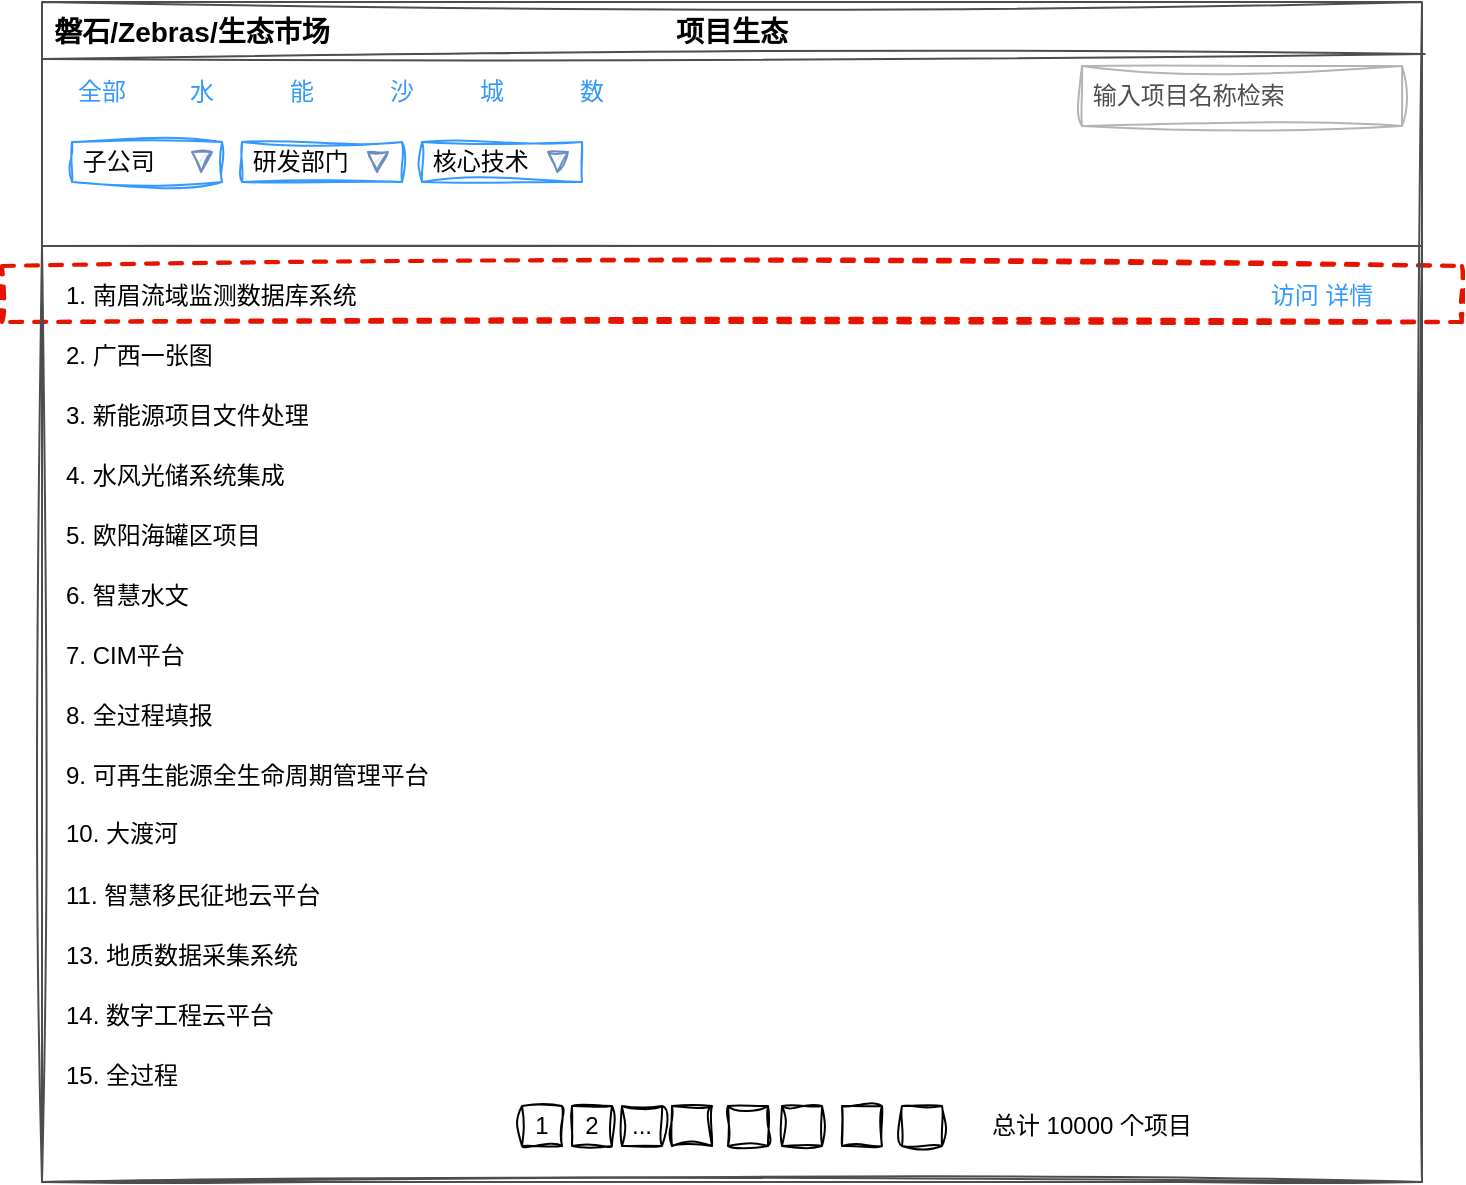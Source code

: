 <mxfile version="23.1.5" type="github">
  <diagram name="第 1 页" id="y4OPuHrL55n07sODktMv">
    <mxGraphModel dx="1593" dy="878" grid="1" gridSize="10" guides="1" tooltips="1" connect="1" arrows="1" fold="1" page="1" pageScale="1" pageWidth="827" pageHeight="1169" math="0" shadow="0">
      <root>
        <mxCell id="0" />
        <mxCell id="1" parent="0" />
        <mxCell id="23BlMbJfh4G_maGioOW0-32" value="" style="rounded=0;whiteSpace=wrap;html=1;fillColor=none;dashed=1;strokeWidth=2;strokeColor=#E51400;sketch=1;curveFitting=1;jiggle=2;shadow=0;" vertex="1" parent="1">
          <mxGeometry x="40" y="272" width="730" height="28" as="geometry" />
        </mxCell>
        <mxCell id="GQAXHznCBVrPEbRLYMm7-1" value="" style="rounded=0;whiteSpace=wrap;html=1;fillColor=none;strokeColor=#4D4D4D;sketch=1;curveFitting=1;jiggle=2;shadow=0;" parent="1" vertex="1">
          <mxGeometry x="60" y="140" width="690" height="590" as="geometry" />
        </mxCell>
        <mxCell id="GQAXHznCBVrPEbRLYMm7-2" value="" style="rounded=0;whiteSpace=wrap;html=1;fillColor=none;strokeColor=#4D4D4D;sketch=1;curveFitting=1;jiggle=2;shadow=0;" parent="1" vertex="1">
          <mxGeometry x="60" y="262" width="690" height="468" as="geometry" />
        </mxCell>
        <mxCell id="GQAXHznCBVrPEbRLYMm7-3" value="1. 南眉流域监测数据库系统" style="text;html=1;align=left;verticalAlign=middle;whiteSpace=wrap;rounded=0;sketch=1;curveFitting=1;jiggle=2;shadow=0;" parent="1" vertex="1">
          <mxGeometry x="70" y="272" width="250" height="30" as="geometry" />
        </mxCell>
        <mxCell id="GQAXHznCBVrPEbRLYMm7-4" value="2. 广西一张图" style="text;html=1;align=left;verticalAlign=middle;whiteSpace=wrap;rounded=0;sketch=1;curveFitting=1;jiggle=2;shadow=0;" parent="1" vertex="1">
          <mxGeometry x="70" y="302" width="250" height="30" as="geometry" />
        </mxCell>
        <mxCell id="GQAXHznCBVrPEbRLYMm7-5" value="3. 新能源项目文件处理" style="text;html=1;align=left;verticalAlign=middle;whiteSpace=wrap;rounded=0;sketch=1;curveFitting=1;jiggle=2;shadow=0;" parent="1" vertex="1">
          <mxGeometry x="70" y="332" width="250" height="30" as="geometry" />
        </mxCell>
        <mxCell id="GQAXHznCBVrPEbRLYMm7-6" value="4. 水风光储系统集成" style="text;html=1;align=left;verticalAlign=middle;whiteSpace=wrap;rounded=0;sketch=1;curveFitting=1;jiggle=2;shadow=0;" parent="1" vertex="1">
          <mxGeometry x="70" y="362" width="250" height="30" as="geometry" />
        </mxCell>
        <mxCell id="GQAXHznCBVrPEbRLYMm7-7" value="5. 欧阳海罐区项目" style="text;html=1;align=left;verticalAlign=middle;whiteSpace=wrap;rounded=0;sketch=1;curveFitting=1;jiggle=2;shadow=0;" parent="1" vertex="1">
          <mxGeometry x="70" y="392" width="250" height="30" as="geometry" />
        </mxCell>
        <mxCell id="GQAXHznCBVrPEbRLYMm7-8" value="6. 智慧水文" style="text;html=1;align=left;verticalAlign=middle;whiteSpace=wrap;rounded=0;sketch=1;curveFitting=1;jiggle=2;shadow=0;" parent="1" vertex="1">
          <mxGeometry x="70" y="422" width="250" height="30" as="geometry" />
        </mxCell>
        <mxCell id="GQAXHznCBVrPEbRLYMm7-9" value="7. CIM平台" style="text;html=1;align=left;verticalAlign=middle;whiteSpace=wrap;rounded=0;sketch=1;curveFitting=1;jiggle=2;shadow=0;" parent="1" vertex="1">
          <mxGeometry x="70" y="452" width="250" height="30" as="geometry" />
        </mxCell>
        <mxCell id="GQAXHznCBVrPEbRLYMm7-10" value="8. 全过程填报" style="text;html=1;align=left;verticalAlign=middle;whiteSpace=wrap;rounded=0;sketch=1;curveFitting=1;jiggle=2;shadow=0;" parent="1" vertex="1">
          <mxGeometry x="70" y="482" width="250" height="30" as="geometry" />
        </mxCell>
        <mxCell id="GQAXHznCBVrPEbRLYMm7-11" value="9. 可再生能源全生命周期管理平台" style="text;html=1;align=left;verticalAlign=middle;whiteSpace=wrap;rounded=0;sketch=1;curveFitting=1;jiggle=2;shadow=0;" parent="1" vertex="1">
          <mxGeometry x="70" y="512" width="250" height="30" as="geometry" />
        </mxCell>
        <mxCell id="GQAXHznCBVrPEbRLYMm7-12" value="10. 大渡河" style="text;html=1;align=left;verticalAlign=middle;whiteSpace=wrap;rounded=0;sketch=1;curveFitting=1;jiggle=2;shadow=0;" parent="1" vertex="1">
          <mxGeometry x="70" y="542" width="250" height="28" as="geometry" />
        </mxCell>
        <mxCell id="GQAXHznCBVrPEbRLYMm7-13" value="11. 智慧移民征地云平台" style="text;html=1;align=left;verticalAlign=middle;whiteSpace=wrap;rounded=0;sketch=1;curveFitting=1;jiggle=2;shadow=0;" parent="1" vertex="1">
          <mxGeometry x="70" y="572" width="250" height="30" as="geometry" />
        </mxCell>
        <mxCell id="GQAXHznCBVrPEbRLYMm7-14" value="13. 地质数据采集系统" style="text;html=1;align=left;verticalAlign=middle;whiteSpace=wrap;rounded=0;sketch=1;curveFitting=1;jiggle=2;shadow=0;" parent="1" vertex="1">
          <mxGeometry x="70" y="602" width="250" height="30" as="geometry" />
        </mxCell>
        <mxCell id="GQAXHznCBVrPEbRLYMm7-15" value="14. 数字工程云平台" style="text;html=1;align=left;verticalAlign=middle;whiteSpace=wrap;rounded=0;sketch=1;curveFitting=1;jiggle=2;shadow=0;" parent="1" vertex="1">
          <mxGeometry x="70" y="632" width="210" height="30" as="geometry" />
        </mxCell>
        <mxCell id="GQAXHznCBVrPEbRLYMm7-16" value="15. 全过程" style="text;html=1;align=left;verticalAlign=middle;whiteSpace=wrap;rounded=0;sketch=1;curveFitting=1;jiggle=2;shadow=0;" parent="1" vertex="1">
          <mxGeometry x="70" y="662" width="210" height="30" as="geometry" />
        </mxCell>
        <mxCell id="23BlMbJfh4G_maGioOW0-2" value="项目生态" style="text;html=1;align=center;verticalAlign=middle;whiteSpace=wrap;rounded=0;fontSize=14;fontStyle=1;sketch=1;curveFitting=1;jiggle=2;shadow=0;" vertex="1" parent="1">
          <mxGeometry x="375" y="140" width="60" height="30" as="geometry" />
        </mxCell>
        <mxCell id="23BlMbJfh4G_maGioOW0-3" value="磐石/Zebras/生态市场" style="text;html=1;align=center;verticalAlign=middle;whiteSpace=wrap;rounded=0;fontSize=14;fontStyle=1;sketch=1;curveFitting=1;jiggle=2;shadow=0;" vertex="1" parent="1">
          <mxGeometry x="60" y="140" width="150" height="30" as="geometry" />
        </mxCell>
        <mxCell id="23BlMbJfh4G_maGioOW0-4" value="&lt;font color=&quot;#4d4d4d&quot;&gt;&amp;nbsp;输入项目名称检索&lt;/font&gt;" style="text;html=1;align=left;verticalAlign=middle;whiteSpace=wrap;rounded=0;strokeColor=#B3B3B3;sketch=1;curveFitting=1;jiggle=2;shadow=0;" vertex="1" parent="1">
          <mxGeometry x="580" y="172" width="160" height="30" as="geometry" />
        </mxCell>
        <mxCell id="23BlMbJfh4G_maGioOW0-5" value="全部" style="text;html=1;align=center;verticalAlign=middle;whiteSpace=wrap;rounded=0;fontColor=#3399FF;sketch=1;curveFitting=1;jiggle=2;shadow=0;" vertex="1" parent="1">
          <mxGeometry x="60" y="170" width="60" height="30" as="geometry" />
        </mxCell>
        <mxCell id="23BlMbJfh4G_maGioOW0-6" value="水" style="text;html=1;align=center;verticalAlign=middle;whiteSpace=wrap;rounded=0;fontColor=#3399FF;sketch=1;curveFitting=1;jiggle=2;shadow=0;" vertex="1" parent="1">
          <mxGeometry x="120" y="170" width="40" height="30" as="geometry" />
        </mxCell>
        <mxCell id="23BlMbJfh4G_maGioOW0-7" value="&lt;font color=&quot;#3399ff&quot;&gt;能&lt;/font&gt;" style="text;html=1;align=center;verticalAlign=middle;whiteSpace=wrap;rounded=0;sketch=1;curveFitting=1;jiggle=2;shadow=0;" vertex="1" parent="1">
          <mxGeometry x="170" y="170" width="40" height="30" as="geometry" />
        </mxCell>
        <mxCell id="23BlMbJfh4G_maGioOW0-8" value="&lt;font color=&quot;#3399ff&quot;&gt;沙&lt;/font&gt;" style="text;html=1;align=center;verticalAlign=middle;whiteSpace=wrap;rounded=0;sketch=1;curveFitting=1;jiggle=2;shadow=0;" vertex="1" parent="1">
          <mxGeometry x="220" y="170" width="40" height="30" as="geometry" />
        </mxCell>
        <mxCell id="23BlMbJfh4G_maGioOW0-9" value="&lt;font color=&quot;#3399ff&quot;&gt;城&lt;/font&gt;" style="text;html=1;align=center;verticalAlign=middle;whiteSpace=wrap;rounded=0;sketch=1;curveFitting=1;jiggle=2;shadow=0;" vertex="1" parent="1">
          <mxGeometry x="270" y="170" width="30" height="30" as="geometry" />
        </mxCell>
        <mxCell id="23BlMbJfh4G_maGioOW0-10" value="&lt;font color=&quot;#3399ff&quot;&gt;数&lt;/font&gt;" style="text;html=1;align=center;verticalAlign=middle;whiteSpace=wrap;rounded=0;sketch=1;curveFitting=1;jiggle=2;shadow=0;" vertex="1" parent="1">
          <mxGeometry x="320" y="170" width="30" height="30" as="geometry" />
        </mxCell>
        <mxCell id="23BlMbJfh4G_maGioOW0-11" value="&amp;nbsp;子公司" style="rounded=0;whiteSpace=wrap;html=1;align=left;strokeColor=#3399FF;sketch=1;curveFitting=1;jiggle=2;shadow=0;" vertex="1" parent="1">
          <mxGeometry x="75" y="210" width="75" height="20" as="geometry" />
        </mxCell>
        <mxCell id="23BlMbJfh4G_maGioOW0-12" value="&amp;nbsp;研发部门" style="rounded=0;whiteSpace=wrap;html=1;align=left;strokeColor=#3399FF;sketch=1;curveFitting=1;jiggle=2;shadow=0;" vertex="1" parent="1">
          <mxGeometry x="160" y="210" width="80" height="20" as="geometry" />
        </mxCell>
        <mxCell id="23BlMbJfh4G_maGioOW0-13" value="&amp;nbsp;核心技术" style="rounded=0;whiteSpace=wrap;html=1;align=left;strokeColor=#3399FF;sketch=1;curveFitting=1;jiggle=2;shadow=0;" vertex="1" parent="1">
          <mxGeometry x="250" y="210" width="80" height="20" as="geometry" />
        </mxCell>
        <mxCell id="23BlMbJfh4G_maGioOW0-14" value="" style="verticalLabelPosition=bottom;verticalAlign=top;html=1;shape=mxgraph.basic.acute_triangle;dx=0.54;direction=west;fillColor=#dae8fc;strokeColor=#6c8ebf;sketch=1;curveFitting=1;jiggle=2;shadow=0;" vertex="1" parent="1">
          <mxGeometry x="135" y="215" width="10" height="10" as="geometry" />
        </mxCell>
        <mxCell id="23BlMbJfh4G_maGioOW0-15" value="" style="verticalLabelPosition=bottom;verticalAlign=top;html=1;shape=mxgraph.basic.acute_triangle;dx=0.54;direction=west;fillColor=#dae8fc;strokeColor=#6c8ebf;sketch=1;curveFitting=1;jiggle=2;shadow=0;" vertex="1" parent="1">
          <mxGeometry x="223" y="215" width="10" height="10" as="geometry" />
        </mxCell>
        <mxCell id="23BlMbJfh4G_maGioOW0-16" value="" style="verticalLabelPosition=bottom;verticalAlign=top;html=1;shape=mxgraph.basic.acute_triangle;dx=0.54;direction=west;fillColor=#dae8fc;strokeColor=#6c8ebf;sketch=1;curveFitting=1;jiggle=2;shadow=0;" vertex="1" parent="1">
          <mxGeometry x="313" y="215" width="10" height="10" as="geometry" />
        </mxCell>
        <mxCell id="23BlMbJfh4G_maGioOW0-17" value="" style="whiteSpace=wrap;html=1;aspect=fixed;fillColor=none;sketch=1;curveFitting=1;jiggle=2;shadow=0;" vertex="1" parent="1">
          <mxGeometry x="403" y="692" width="20" height="20" as="geometry" />
        </mxCell>
        <mxCell id="23BlMbJfh4G_maGioOW0-19" value="" style="whiteSpace=wrap;html=1;aspect=fixed;fillColor=none;sketch=1;curveFitting=1;jiggle=2;shadow=0;" vertex="1" parent="1">
          <mxGeometry x="375" y="692" width="20" height="20" as="geometry" />
        </mxCell>
        <mxCell id="23BlMbJfh4G_maGioOW0-20" value="..." style="whiteSpace=wrap;html=1;aspect=fixed;fillColor=none;sketch=1;curveFitting=1;jiggle=2;shadow=0;" vertex="1" parent="1">
          <mxGeometry x="350" y="692" width="20" height="20" as="geometry" />
        </mxCell>
        <mxCell id="23BlMbJfh4G_maGioOW0-21" value="2" style="whiteSpace=wrap;html=1;aspect=fixed;fillColor=none;sketch=1;curveFitting=1;jiggle=2;shadow=0;" vertex="1" parent="1">
          <mxGeometry x="325" y="692" width="20" height="20" as="geometry" />
        </mxCell>
        <mxCell id="23BlMbJfh4G_maGioOW0-22" value="1" style="whiteSpace=wrap;html=1;aspect=fixed;fillColor=none;sketch=1;curveFitting=1;jiggle=2;shadow=0;" vertex="1" parent="1">
          <mxGeometry x="300" y="692" width="20" height="20" as="geometry" />
        </mxCell>
        <mxCell id="23BlMbJfh4G_maGioOW0-23" value="" style="whiteSpace=wrap;html=1;aspect=fixed;fillColor=none;sketch=1;curveFitting=1;jiggle=2;shadow=0;" vertex="1" parent="1">
          <mxGeometry x="430" y="692" width="20" height="20" as="geometry" />
        </mxCell>
        <mxCell id="23BlMbJfh4G_maGioOW0-24" value="" style="whiteSpace=wrap;html=1;aspect=fixed;fillColor=none;sketch=1;curveFitting=1;jiggle=2;shadow=0;" vertex="1" parent="1">
          <mxGeometry x="460" y="692" width="20" height="20" as="geometry" />
        </mxCell>
        <mxCell id="23BlMbJfh4G_maGioOW0-25" value="" style="whiteSpace=wrap;html=1;aspect=fixed;fillColor=none;sketch=1;curveFitting=1;jiggle=2;shadow=0;" vertex="1" parent="1">
          <mxGeometry x="490" y="692" width="20" height="20" as="geometry" />
        </mxCell>
        <mxCell id="23BlMbJfh4G_maGioOW0-27" value="总计 10000 个项目" style="text;html=1;align=center;verticalAlign=middle;whiteSpace=wrap;rounded=0;sketch=1;curveFitting=1;jiggle=2;shadow=0;" vertex="1" parent="1">
          <mxGeometry x="530" y="687" width="110" height="30" as="geometry" />
        </mxCell>
        <mxCell id="23BlMbJfh4G_maGioOW0-28" value="" style="endArrow=none;html=1;rounded=0;entryX=1.002;entryY=0.034;entryDx=0;entryDy=0;entryPerimeter=0;exitX=0;exitY=0.75;exitDx=0;exitDy=0;strokeColor=#4D4D4D;sketch=1;curveFitting=1;jiggle=2;shadow=0;" edge="1" parent="1">
          <mxGeometry width="50" height="50" relative="1" as="geometry">
            <mxPoint x="60" y="168.5" as="sourcePoint" />
            <mxPoint x="751.38" y="166.06" as="targetPoint" />
          </mxGeometry>
        </mxCell>
        <mxCell id="23BlMbJfh4G_maGioOW0-30" value="&lt;font color=&quot;#3399ff&quot;&gt;访问 详情&lt;/font&gt;" style="text;html=1;align=center;verticalAlign=middle;whiteSpace=wrap;rounded=0;sketch=1;curveFitting=1;jiggle=2;shadow=0;" vertex="1" parent="1">
          <mxGeometry x="670" y="272" width="60" height="30" as="geometry" />
        </mxCell>
      </root>
    </mxGraphModel>
  </diagram>
</mxfile>
